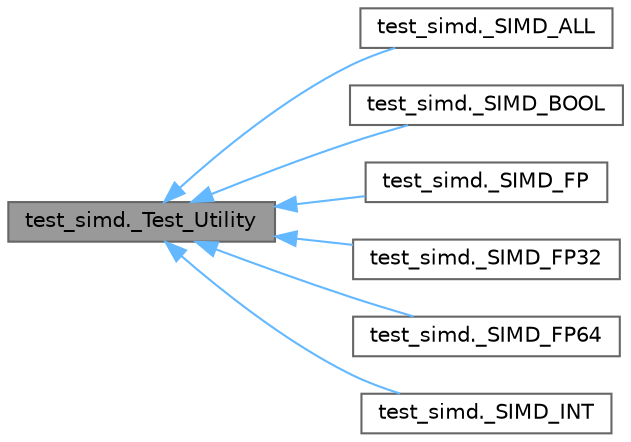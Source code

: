 digraph "test_simd._Test_Utility"
{
 // LATEX_PDF_SIZE
  bgcolor="transparent";
  edge [fontname=Helvetica,fontsize=10,labelfontname=Helvetica,labelfontsize=10];
  node [fontname=Helvetica,fontsize=10,shape=box,height=0.2,width=0.4];
  rankdir="LR";
  Node1 [id="Node000001",label="test_simd._Test_Utility",height=0.2,width=0.4,color="gray40", fillcolor="grey60", style="filled", fontcolor="black",tooltip=" "];
  Node1 -> Node2 [id="edge7_Node000001_Node000002",dir="back",color="steelblue1",style="solid",tooltip=" "];
  Node2 [id="Node000002",label="test_simd._SIMD_ALL",height=0.2,width=0.4,color="gray40", fillcolor="white", style="filled",URL="$classtest__simd_1_1__SIMD__ALL.html",tooltip=" "];
  Node1 -> Node3 [id="edge8_Node000001_Node000003",dir="back",color="steelblue1",style="solid",tooltip=" "];
  Node3 [id="Node000003",label="test_simd._SIMD_BOOL",height=0.2,width=0.4,color="gray40", fillcolor="white", style="filled",URL="$classtest__simd_1_1__SIMD__BOOL.html",tooltip=" "];
  Node1 -> Node4 [id="edge9_Node000001_Node000004",dir="back",color="steelblue1",style="solid",tooltip=" "];
  Node4 [id="Node000004",label="test_simd._SIMD_FP",height=0.2,width=0.4,color="gray40", fillcolor="white", style="filled",URL="$classtest__simd_1_1__SIMD__FP.html",tooltip=" "];
  Node1 -> Node5 [id="edge10_Node000001_Node000005",dir="back",color="steelblue1",style="solid",tooltip=" "];
  Node5 [id="Node000005",label="test_simd._SIMD_FP32",height=0.2,width=0.4,color="gray40", fillcolor="white", style="filled",URL="$classtest__simd_1_1__SIMD__FP32.html",tooltip=" "];
  Node1 -> Node6 [id="edge11_Node000001_Node000006",dir="back",color="steelblue1",style="solid",tooltip=" "];
  Node6 [id="Node000006",label="test_simd._SIMD_FP64",height=0.2,width=0.4,color="gray40", fillcolor="white", style="filled",URL="$classtest__simd_1_1__SIMD__FP64.html",tooltip=" "];
  Node1 -> Node7 [id="edge12_Node000001_Node000007",dir="back",color="steelblue1",style="solid",tooltip=" "];
  Node7 [id="Node000007",label="test_simd._SIMD_INT",height=0.2,width=0.4,color="gray40", fillcolor="white", style="filled",URL="$classtest__simd_1_1__SIMD__INT.html",tooltip=" "];
}
